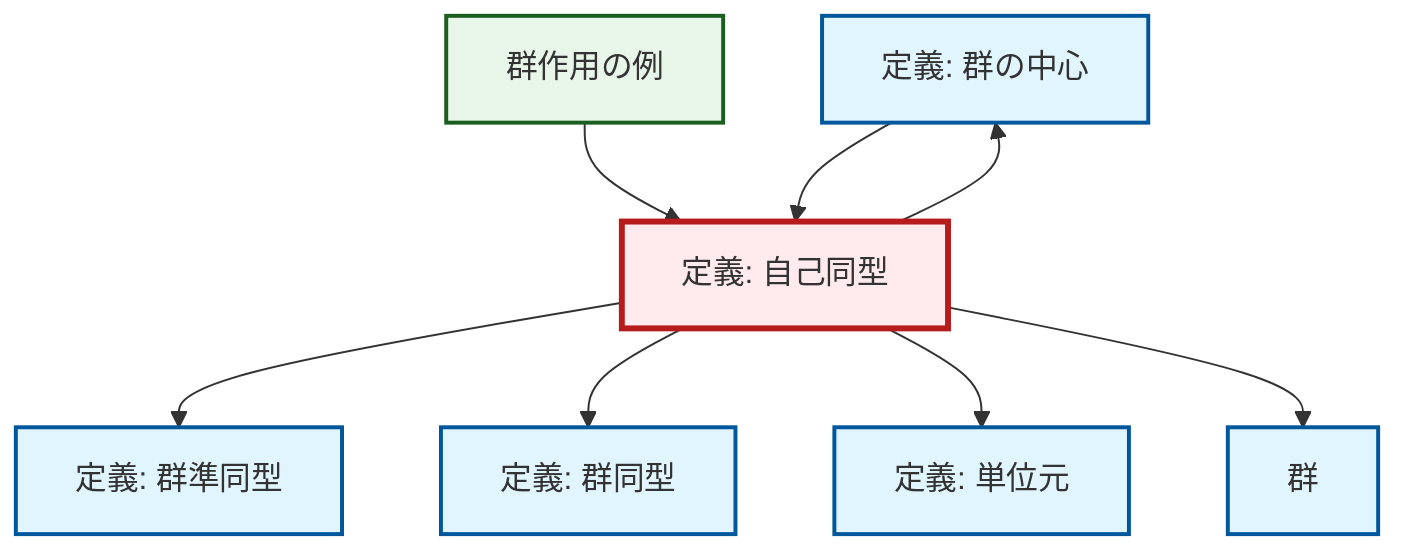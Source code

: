 graph TD
    classDef definition fill:#e1f5fe,stroke:#01579b,stroke-width:2px
    classDef theorem fill:#f3e5f5,stroke:#4a148c,stroke-width:2px
    classDef axiom fill:#fff3e0,stroke:#e65100,stroke-width:2px
    classDef example fill:#e8f5e9,stroke:#1b5e20,stroke-width:2px
    classDef current fill:#ffebee,stroke:#b71c1c,stroke-width:3px
    def-center-of-group["定義: 群の中心"]:::definition
    def-homomorphism["定義: 群準同型"]:::definition
    def-isomorphism["定義: 群同型"]:::definition
    def-group["群"]:::definition
    def-automorphism["定義: 自己同型"]:::definition
    ex-group-action-examples["群作用の例"]:::example
    def-identity-element["定義: 単位元"]:::definition
    def-automorphism --> def-homomorphism
    def-automorphism --> def-isomorphism
    def-automorphism --> def-identity-element
    def-automorphism --> def-group
    ex-group-action-examples --> def-automorphism
    def-center-of-group --> def-automorphism
    def-automorphism --> def-center-of-group
    class def-automorphism current